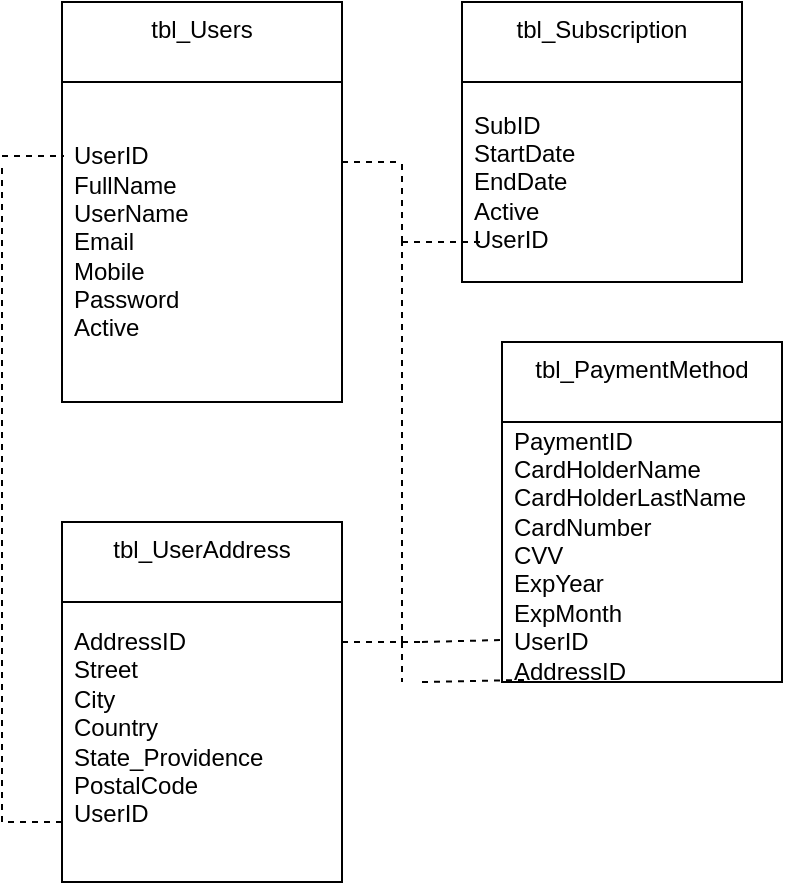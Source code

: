 <mxfile version="22.1.5" type="device">
  <diagram name="Página-1" id="ItrQrOa_jWo2uyEdTi_7">
    <mxGraphModel dx="1103" dy="719" grid="1" gridSize="10" guides="1" tooltips="1" connect="1" arrows="1" fold="1" page="1" pageScale="1" pageWidth="850" pageHeight="1100" math="0" shadow="0">
      <root>
        <mxCell id="0" />
        <mxCell id="1" parent="0" />
        <mxCell id="kyReBLGNhrg-AsLVHlHX-1" value="tbl_Users" style="swimlane;fontStyle=0;align=center;verticalAlign=top;childLayout=stackLayout;horizontal=1;startSize=40;horizontalStack=0;resizeParent=1;resizeParentMax=0;resizeLast=0;collapsible=0;marginBottom=0;html=1;whiteSpace=wrap;" vertex="1" parent="1">
          <mxGeometry x="40" y="40" width="140" height="200" as="geometry" />
        </mxCell>
        <mxCell id="kyReBLGNhrg-AsLVHlHX-7" value="" style="endArrow=none;dashed=1;html=1;rounded=0;entryX=0.007;entryY=0.231;entryDx=0;entryDy=0;entryPerimeter=0;" edge="1" parent="kyReBLGNhrg-AsLVHlHX-1" target="kyReBLGNhrg-AsLVHlHX-2">
          <mxGeometry width="50" height="50" relative="1" as="geometry">
            <mxPoint x="-30" y="77" as="sourcePoint" />
            <mxPoint x="20" y="30" as="targetPoint" />
          </mxGeometry>
        </mxCell>
        <mxCell id="kyReBLGNhrg-AsLVHlHX-2" value="&lt;div&gt;UserID&lt;/div&gt;&lt;div&gt;FullName&lt;br&gt;&lt;/div&gt;&lt;div&gt;UserName&lt;/div&gt;&lt;div&gt;Email&lt;/div&gt;&lt;div&gt;Mobile&lt;/div&gt;&lt;div&gt;Password&lt;/div&gt;&lt;div&gt;Active&lt;br&gt;&lt;/div&gt;" style="text;html=1;strokeColor=none;fillColor=none;align=left;verticalAlign=middle;spacingLeft=4;spacingRight=4;overflow=hidden;rotatable=0;points=[[0,0.5],[1,0.5]];portConstraint=eastwest;whiteSpace=wrap;" vertex="1" parent="kyReBLGNhrg-AsLVHlHX-1">
          <mxGeometry y="40" width="140" height="160" as="geometry" />
        </mxCell>
        <mxCell id="kyReBLGNhrg-AsLVHlHX-3" value="tbl_UserAddress" style="swimlane;fontStyle=0;align=center;verticalAlign=top;childLayout=stackLayout;horizontal=1;startSize=40;horizontalStack=0;resizeParent=1;resizeParentMax=0;resizeLast=0;collapsible=0;marginBottom=0;html=1;whiteSpace=wrap;" vertex="1" parent="1">
          <mxGeometry x="40" y="300" width="140" height="180" as="geometry" />
        </mxCell>
        <mxCell id="kyReBLGNhrg-AsLVHlHX-4" value="&lt;div&gt;AddressID&lt;/div&gt;&lt;div&gt;Street&lt;/div&gt;&lt;div&gt;City&lt;/div&gt;&lt;div&gt;Country&lt;/div&gt;&lt;div&gt;State_Providence&lt;/div&gt;&lt;div&gt;PostalCode&lt;/div&gt;&lt;div&gt;UserID&lt;br&gt;&lt;/div&gt;&lt;div&gt;&lt;br&gt;&lt;/div&gt;" style="text;html=1;strokeColor=none;fillColor=none;align=left;verticalAlign=middle;spacingLeft=4;spacingRight=4;overflow=hidden;rotatable=0;points=[[0,0.5],[1,0.5]];portConstraint=eastwest;whiteSpace=wrap;" vertex="1" parent="kyReBLGNhrg-AsLVHlHX-3">
          <mxGeometry y="40" width="140" height="140" as="geometry" />
        </mxCell>
        <mxCell id="kyReBLGNhrg-AsLVHlHX-5" value="" style="endArrow=none;dashed=1;html=1;rounded=0;" edge="1" parent="kyReBLGNhrg-AsLVHlHX-3">
          <mxGeometry width="50" height="50" relative="1" as="geometry">
            <mxPoint y="150" as="sourcePoint" />
            <mxPoint x="-30" y="150" as="targetPoint" />
          </mxGeometry>
        </mxCell>
        <mxCell id="kyReBLGNhrg-AsLVHlHX-6" value="" style="endArrow=none;dashed=1;html=1;rounded=0;" edge="1" parent="kyReBLGNhrg-AsLVHlHX-3">
          <mxGeometry width="50" height="50" relative="1" as="geometry">
            <mxPoint x="-30" y="150" as="sourcePoint" />
            <mxPoint x="-30" y="-180" as="targetPoint" />
          </mxGeometry>
        </mxCell>
        <mxCell id="kyReBLGNhrg-AsLVHlHX-8" value="tbl_Subscription" style="swimlane;fontStyle=0;align=center;verticalAlign=top;childLayout=stackLayout;horizontal=1;startSize=40;horizontalStack=0;resizeParent=1;resizeParentMax=0;resizeLast=0;collapsible=0;marginBottom=0;html=1;whiteSpace=wrap;" vertex="1" parent="1">
          <mxGeometry x="240" y="40" width="140" height="140" as="geometry" />
        </mxCell>
        <mxCell id="kyReBLGNhrg-AsLVHlHX-9" value="&lt;div&gt;SubID&lt;/div&gt;&lt;div&gt;StartDate&lt;/div&gt;&lt;div&gt;EndDate&lt;/div&gt;&lt;div&gt;Active&lt;/div&gt;&lt;div&gt;UserID&lt;br&gt;&lt;/div&gt;" style="text;html=1;strokeColor=none;fillColor=none;align=left;verticalAlign=middle;spacingLeft=4;spacingRight=4;overflow=hidden;rotatable=0;points=[[0,0.5],[1,0.5]];portConstraint=eastwest;whiteSpace=wrap;" vertex="1" parent="kyReBLGNhrg-AsLVHlHX-8">
          <mxGeometry y="40" width="140" height="100" as="geometry" />
        </mxCell>
        <mxCell id="kyReBLGNhrg-AsLVHlHX-10" value="" style="endArrow=none;dashed=1;html=1;rounded=0;" edge="1" parent="1">
          <mxGeometry width="50" height="50" relative="1" as="geometry">
            <mxPoint x="180" y="120" as="sourcePoint" />
            <mxPoint x="210" y="120" as="targetPoint" />
          </mxGeometry>
        </mxCell>
        <mxCell id="kyReBLGNhrg-AsLVHlHX-11" value="" style="endArrow=none;dashed=1;html=1;rounded=0;" edge="1" parent="1">
          <mxGeometry width="50" height="50" relative="1" as="geometry">
            <mxPoint x="210" y="160" as="sourcePoint" />
            <mxPoint x="210" y="120" as="targetPoint" />
          </mxGeometry>
        </mxCell>
        <mxCell id="kyReBLGNhrg-AsLVHlHX-12" value="" style="endArrow=none;dashed=1;html=1;rounded=0;" edge="1" parent="1">
          <mxGeometry width="50" height="50" relative="1" as="geometry">
            <mxPoint x="210" y="160" as="sourcePoint" />
            <mxPoint x="250" y="160" as="targetPoint" />
          </mxGeometry>
        </mxCell>
        <mxCell id="kyReBLGNhrg-AsLVHlHX-13" value="tbl_PaymentMethod" style="swimlane;fontStyle=0;align=center;verticalAlign=top;childLayout=stackLayout;horizontal=1;startSize=40;horizontalStack=0;resizeParent=1;resizeParentMax=0;resizeLast=0;collapsible=0;marginBottom=0;html=1;whiteSpace=wrap;" vertex="1" parent="1">
          <mxGeometry x="260" y="210" width="140" height="170" as="geometry" />
        </mxCell>
        <mxCell id="kyReBLGNhrg-AsLVHlHX-14" value="&lt;div&gt;PaymentID&lt;/div&gt;&lt;div&gt;CardHolderName&lt;/div&gt;&lt;div&gt;CardHolderLastName&lt;/div&gt;&lt;div&gt;CardNumber&lt;/div&gt;&lt;div&gt;CVV&lt;/div&gt;&lt;div&gt;ExpYear&lt;/div&gt;&lt;div&gt;ExpMonth&lt;/div&gt;&lt;div&gt;UserID&lt;/div&gt;&lt;div&gt;AddressID&lt;br&gt;&lt;/div&gt;" style="text;html=1;strokeColor=none;fillColor=none;align=left;verticalAlign=middle;spacingLeft=4;spacingRight=4;overflow=hidden;rotatable=0;points=[[0,0.5],[1,0.5]];portConstraint=eastwest;whiteSpace=wrap;" vertex="1" parent="kyReBLGNhrg-AsLVHlHX-13">
          <mxGeometry y="40" width="140" height="130" as="geometry" />
        </mxCell>
        <mxCell id="kyReBLGNhrg-AsLVHlHX-19" value="" style="endArrow=none;dashed=1;html=1;rounded=0;entryX=0.014;entryY=0.838;entryDx=0;entryDy=0;entryPerimeter=0;" edge="1" parent="kyReBLGNhrg-AsLVHlHX-13" target="kyReBLGNhrg-AsLVHlHX-14">
          <mxGeometry width="50" height="50" relative="1" as="geometry">
            <mxPoint x="-40" y="150" as="sourcePoint" />
            <mxPoint x="10" y="100" as="targetPoint" />
          </mxGeometry>
        </mxCell>
        <mxCell id="kyReBLGNhrg-AsLVHlHX-15" value="" style="endArrow=none;dashed=1;html=1;rounded=0;" edge="1" parent="1">
          <mxGeometry width="50" height="50" relative="1" as="geometry">
            <mxPoint x="180" y="360" as="sourcePoint" />
            <mxPoint x="220" y="360" as="targetPoint" />
          </mxGeometry>
        </mxCell>
        <mxCell id="kyReBLGNhrg-AsLVHlHX-17" value="" style="endArrow=none;dashed=1;html=1;rounded=0;entryX=0.079;entryY=0.992;entryDx=0;entryDy=0;entryPerimeter=0;" edge="1" parent="1" target="kyReBLGNhrg-AsLVHlHX-14">
          <mxGeometry width="50" height="50" relative="1" as="geometry">
            <mxPoint x="220" y="380" as="sourcePoint" />
            <mxPoint x="270" y="330" as="targetPoint" />
          </mxGeometry>
        </mxCell>
        <mxCell id="kyReBLGNhrg-AsLVHlHX-18" value="" style="endArrow=none;dashed=1;html=1;rounded=0;" edge="1" parent="1">
          <mxGeometry width="50" height="50" relative="1" as="geometry">
            <mxPoint x="210" y="360" as="sourcePoint" />
            <mxPoint x="210" y="160" as="targetPoint" />
          </mxGeometry>
        </mxCell>
        <mxCell id="kyReBLGNhrg-AsLVHlHX-16" value="" style="endArrow=none;dashed=1;html=1;rounded=0;" edge="1" parent="1">
          <mxGeometry width="50" height="50" relative="1" as="geometry">
            <mxPoint x="210" y="360" as="sourcePoint" />
            <mxPoint x="210" y="380" as="targetPoint" />
          </mxGeometry>
        </mxCell>
      </root>
    </mxGraphModel>
  </diagram>
</mxfile>
